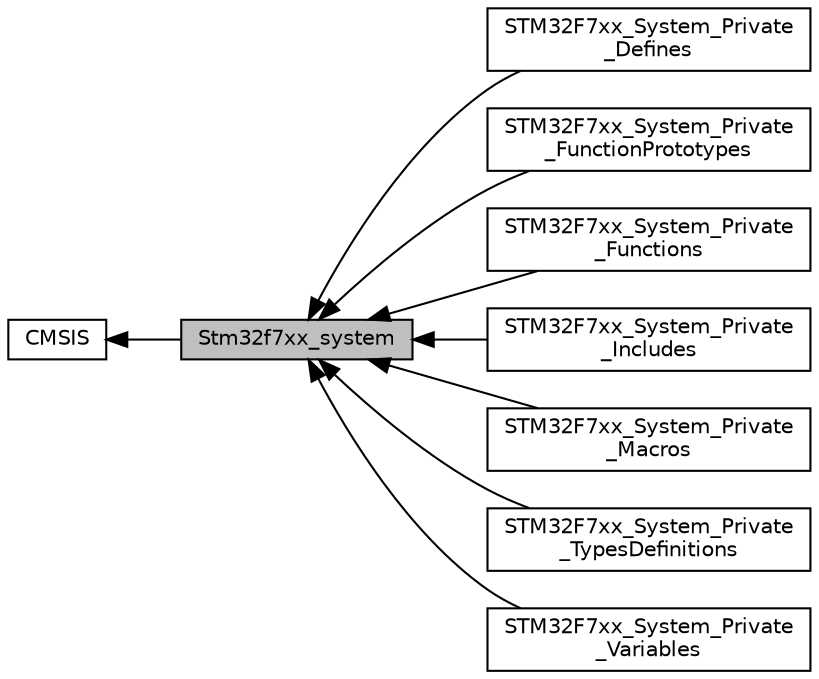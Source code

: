 digraph "Stm32f7xx_system"
{
  edge [fontname="Helvetica",fontsize="10",labelfontname="Helvetica",labelfontsize="10"];
  node [fontname="Helvetica",fontsize="10",shape=box];
  rankdir=LR;
  Node2 [label="CMSIS",height=0.2,width=0.4,color="black", fillcolor="white", style="filled",URL="$group___c_m_s_i_s.html",tooltip=" "];
  Node5 [label="STM32F7xx_System_Private\l_Defines",height=0.2,width=0.4,color="black", fillcolor="white", style="filled",URL="$group___s_t_m32_f7xx___system___private___defines.html",tooltip=" "];
  Node8 [label="STM32F7xx_System_Private\l_FunctionPrototypes",height=0.2,width=0.4,color="black", fillcolor="white", style="filled",URL="$group___s_t_m32_f7xx___system___private___function_prototypes.html",tooltip=" "];
  Node9 [label="STM32F7xx_System_Private\l_Functions",height=0.2,width=0.4,color="black", fillcolor="white", style="filled",URL="$group___s_t_m32_f7xx___system___private___functions.html",tooltip=" "];
  Node3 [label="STM32F7xx_System_Private\l_Includes",height=0.2,width=0.4,color="black", fillcolor="white", style="filled",URL="$group___s_t_m32_f7xx___system___private___includes.html",tooltip=" "];
  Node6 [label="STM32F7xx_System_Private\l_Macros",height=0.2,width=0.4,color="black", fillcolor="white", style="filled",URL="$group___s_t_m32_f7xx___system___private___macros.html",tooltip=" "];
  Node4 [label="STM32F7xx_System_Private\l_TypesDefinitions",height=0.2,width=0.4,color="black", fillcolor="white", style="filled",URL="$group___s_t_m32_f7xx___system___private___types_definitions.html",tooltip=" "];
  Node7 [label="STM32F7xx_System_Private\l_Variables",height=0.2,width=0.4,color="black", fillcolor="white", style="filled",URL="$group___s_t_m32_f7xx___system___private___variables.html",tooltip=" "];
  Node1 [label="Stm32f7xx_system",height=0.2,width=0.4,color="black", fillcolor="grey75", style="filled", fontcolor="black",tooltip=" "];
  Node2->Node1 [shape=plaintext, dir="back", style="solid"];
  Node1->Node3 [shape=plaintext, dir="back", style="solid"];
  Node1->Node4 [shape=plaintext, dir="back", style="solid"];
  Node1->Node5 [shape=plaintext, dir="back", style="solid"];
  Node1->Node6 [shape=plaintext, dir="back", style="solid"];
  Node1->Node7 [shape=plaintext, dir="back", style="solid"];
  Node1->Node8 [shape=plaintext, dir="back", style="solid"];
  Node1->Node9 [shape=plaintext, dir="back", style="solid"];
}
